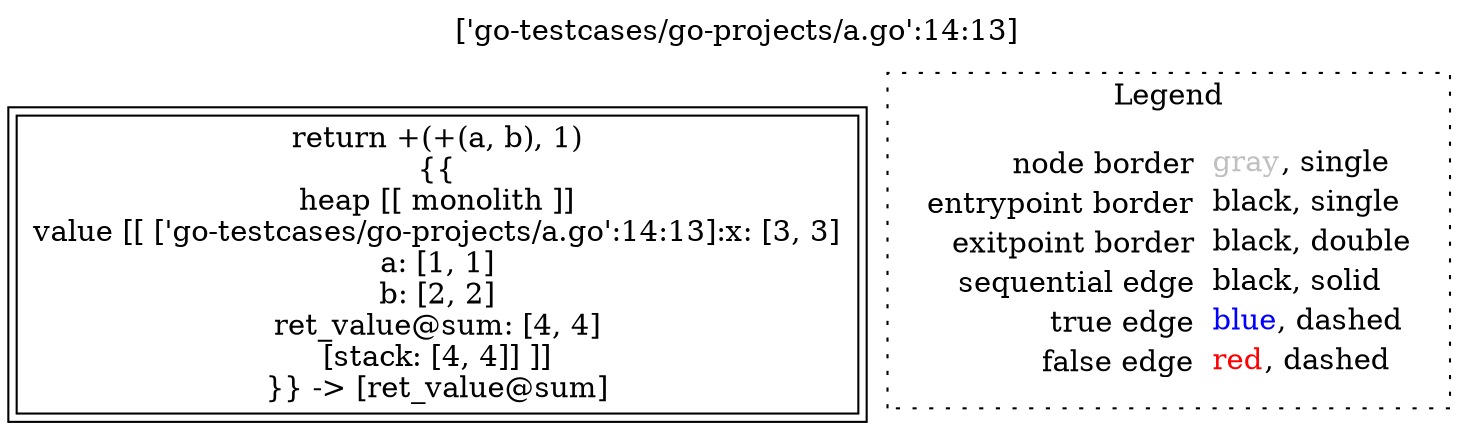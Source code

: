 digraph {
	labelloc="t";
	label="['go-testcases/go-projects/a.go':14:13]";
	"node0" [shape="rect",color="black",peripheries="2",label=<return +(+(a, b), 1)<BR/>{{<BR/>heap [[ monolith ]]<BR/>value [[ ['go-testcases/go-projects/a.go':14:13]:x: [3, 3]<BR/>a: [1, 1]<BR/>b: [2, 2]<BR/>ret_value@sum: [4, 4]<BR/>[stack: [4, 4]] ]]<BR/>}} -&gt; [ret_value@sum]>];
subgraph cluster_legend {
	label="Legend";
	style=dotted;
	node [shape=plaintext];
	"legend" [label=<<table border="0" cellpadding="2" cellspacing="0" cellborder="0"><tr><td align="right">node border&nbsp;</td><td align="left"><font color="gray">gray</font>, single</td></tr><tr><td align="right">entrypoint border&nbsp;</td><td align="left"><font color="black">black</font>, single</td></tr><tr><td align="right">exitpoint border&nbsp;</td><td align="left"><font color="black">black</font>, double</td></tr><tr><td align="right">sequential edge&nbsp;</td><td align="left"><font color="black">black</font>, solid</td></tr><tr><td align="right">true edge&nbsp;</td><td align="left"><font color="blue">blue</font>, dashed</td></tr><tr><td align="right">false edge&nbsp;</td><td align="left"><font color="red">red</font>, dashed</td></tr></table>>];
}

}
